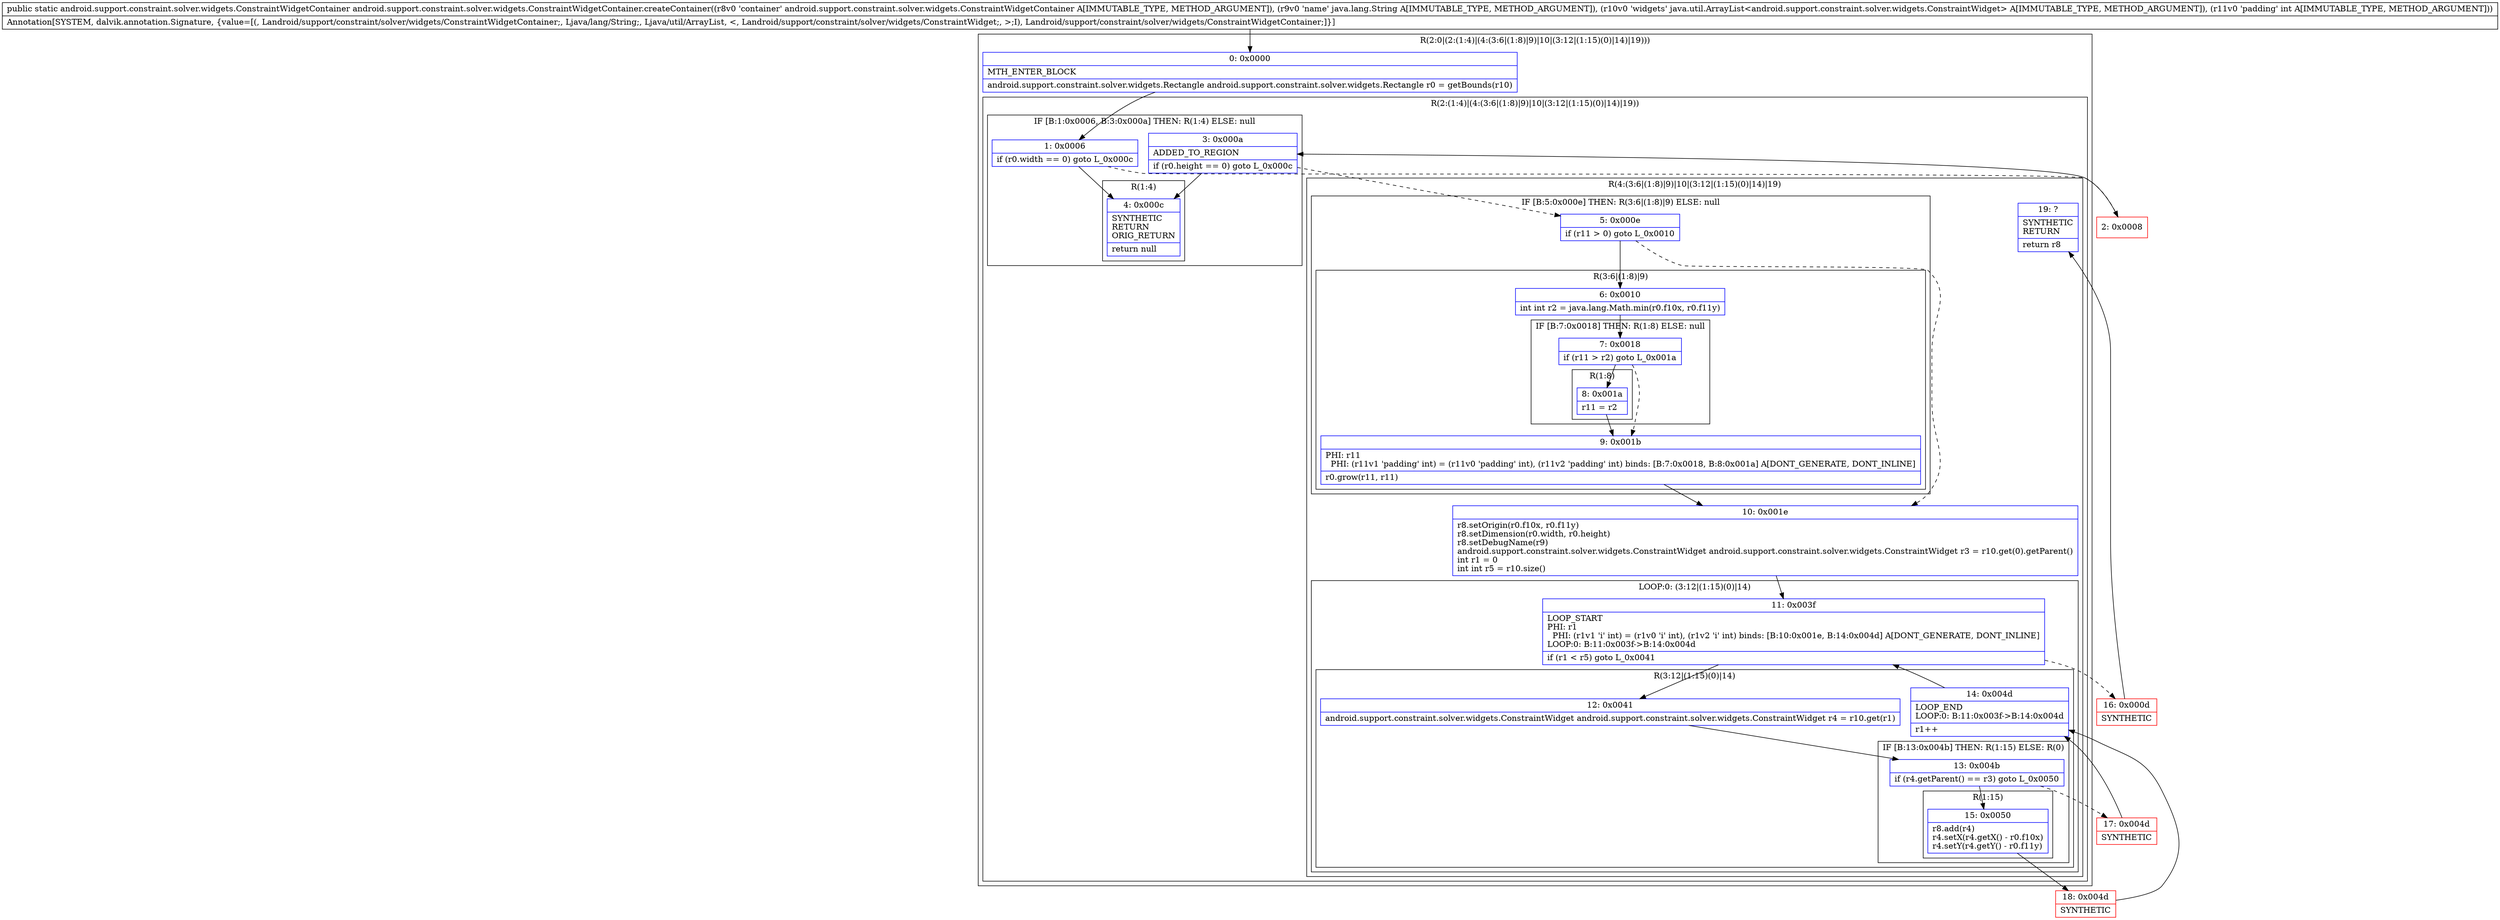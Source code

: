 digraph "CFG forandroid.support.constraint.solver.widgets.ConstraintWidgetContainer.createContainer(Landroid\/support\/constraint\/solver\/widgets\/ConstraintWidgetContainer;Ljava\/lang\/String;Ljava\/util\/ArrayList;I)Landroid\/support\/constraint\/solver\/widgets\/ConstraintWidgetContainer;" {
subgraph cluster_Region_675116442 {
label = "R(2:0|(2:(1:4)|(4:(3:6|(1:8)|9)|10|(3:12|(1:15)(0)|14)|19)))";
node [shape=record,color=blue];
Node_0 [shape=record,label="{0\:\ 0x0000|MTH_ENTER_BLOCK\l|android.support.constraint.solver.widgets.Rectangle android.support.constraint.solver.widgets.Rectangle r0 = getBounds(r10)\l}"];
subgraph cluster_Region_313104255 {
label = "R(2:(1:4)|(4:(3:6|(1:8)|9)|10|(3:12|(1:15)(0)|14)|19))";
node [shape=record,color=blue];
subgraph cluster_IfRegion_659413006 {
label = "IF [B:1:0x0006, B:3:0x000a] THEN: R(1:4) ELSE: null";
node [shape=record,color=blue];
Node_1 [shape=record,label="{1\:\ 0x0006|if (r0.width == 0) goto L_0x000c\l}"];
Node_3 [shape=record,label="{3\:\ 0x000a|ADDED_TO_REGION\l|if (r0.height == 0) goto L_0x000c\l}"];
subgraph cluster_Region_803328899 {
label = "R(1:4)";
node [shape=record,color=blue];
Node_4 [shape=record,label="{4\:\ 0x000c|SYNTHETIC\lRETURN\lORIG_RETURN\l|return null\l}"];
}
}
subgraph cluster_Region_780090965 {
label = "R(4:(3:6|(1:8)|9)|10|(3:12|(1:15)(0)|14)|19)";
node [shape=record,color=blue];
subgraph cluster_IfRegion_749805889 {
label = "IF [B:5:0x000e] THEN: R(3:6|(1:8)|9) ELSE: null";
node [shape=record,color=blue];
Node_5 [shape=record,label="{5\:\ 0x000e|if (r11 \> 0) goto L_0x0010\l}"];
subgraph cluster_Region_1976332968 {
label = "R(3:6|(1:8)|9)";
node [shape=record,color=blue];
Node_6 [shape=record,label="{6\:\ 0x0010|int int r2 = java.lang.Math.min(r0.f10x, r0.f11y)\l}"];
subgraph cluster_IfRegion_1621732891 {
label = "IF [B:7:0x0018] THEN: R(1:8) ELSE: null";
node [shape=record,color=blue];
Node_7 [shape=record,label="{7\:\ 0x0018|if (r11 \> r2) goto L_0x001a\l}"];
subgraph cluster_Region_227602735 {
label = "R(1:8)";
node [shape=record,color=blue];
Node_8 [shape=record,label="{8\:\ 0x001a|r11 = r2\l}"];
}
}
Node_9 [shape=record,label="{9\:\ 0x001b|PHI: r11 \l  PHI: (r11v1 'padding' int) = (r11v0 'padding' int), (r11v2 'padding' int) binds: [B:7:0x0018, B:8:0x001a] A[DONT_GENERATE, DONT_INLINE]\l|r0.grow(r11, r11)\l}"];
}
}
Node_10 [shape=record,label="{10\:\ 0x001e|r8.setOrigin(r0.f10x, r0.f11y)\lr8.setDimension(r0.width, r0.height)\lr8.setDebugName(r9)\landroid.support.constraint.solver.widgets.ConstraintWidget android.support.constraint.solver.widgets.ConstraintWidget r3 = r10.get(0).getParent()\lint r1 = 0\lint int r5 = r10.size()\l}"];
subgraph cluster_LoopRegion_841373873 {
label = "LOOP:0: (3:12|(1:15)(0)|14)";
node [shape=record,color=blue];
Node_11 [shape=record,label="{11\:\ 0x003f|LOOP_START\lPHI: r1 \l  PHI: (r1v1 'i' int) = (r1v0 'i' int), (r1v2 'i' int) binds: [B:10:0x001e, B:14:0x004d] A[DONT_GENERATE, DONT_INLINE]\lLOOP:0: B:11:0x003f\-\>B:14:0x004d\l|if (r1 \< r5) goto L_0x0041\l}"];
subgraph cluster_Region_1702642998 {
label = "R(3:12|(1:15)(0)|14)";
node [shape=record,color=blue];
Node_12 [shape=record,label="{12\:\ 0x0041|android.support.constraint.solver.widgets.ConstraintWidget android.support.constraint.solver.widgets.ConstraintWidget r4 = r10.get(r1)\l}"];
subgraph cluster_IfRegion_619259830 {
label = "IF [B:13:0x004b] THEN: R(1:15) ELSE: R(0)";
node [shape=record,color=blue];
Node_13 [shape=record,label="{13\:\ 0x004b|if (r4.getParent() == r3) goto L_0x0050\l}"];
subgraph cluster_Region_1840058277 {
label = "R(1:15)";
node [shape=record,color=blue];
Node_15 [shape=record,label="{15\:\ 0x0050|r8.add(r4)\lr4.setX(r4.getX() \- r0.f10x)\lr4.setY(r4.getY() \- r0.f11y)\l}"];
}
subgraph cluster_Region_1710376797 {
label = "R(0)";
node [shape=record,color=blue];
}
}
Node_14 [shape=record,label="{14\:\ 0x004d|LOOP_END\lLOOP:0: B:11:0x003f\-\>B:14:0x004d\l|r1++\l}"];
}
}
Node_19 [shape=record,label="{19\:\ ?|SYNTHETIC\lRETURN\l|return r8\l}"];
}
}
}
Node_2 [shape=record,color=red,label="{2\:\ 0x0008}"];
Node_16 [shape=record,color=red,label="{16\:\ 0x000d|SYNTHETIC\l}"];
Node_17 [shape=record,color=red,label="{17\:\ 0x004d|SYNTHETIC\l}"];
Node_18 [shape=record,color=red,label="{18\:\ 0x004d|SYNTHETIC\l}"];
MethodNode[shape=record,label="{public static android.support.constraint.solver.widgets.ConstraintWidgetContainer android.support.constraint.solver.widgets.ConstraintWidgetContainer.createContainer((r8v0 'container' android.support.constraint.solver.widgets.ConstraintWidgetContainer A[IMMUTABLE_TYPE, METHOD_ARGUMENT]), (r9v0 'name' java.lang.String A[IMMUTABLE_TYPE, METHOD_ARGUMENT]), (r10v0 'widgets' java.util.ArrayList\<android.support.constraint.solver.widgets.ConstraintWidget\> A[IMMUTABLE_TYPE, METHOD_ARGUMENT]), (r11v0 'padding' int A[IMMUTABLE_TYPE, METHOD_ARGUMENT]))  | Annotation[SYSTEM, dalvik.annotation.Signature, \{value=[(, Landroid\/support\/constraint\/solver\/widgets\/ConstraintWidgetContainer;, Ljava\/lang\/String;, Ljava\/util\/ArrayList, \<, Landroid\/support\/constraint\/solver\/widgets\/ConstraintWidget;, \>;I), Landroid\/support\/constraint\/solver\/widgets\/ConstraintWidgetContainer;]\}]\l}"];
MethodNode -> Node_0;
Node_0 -> Node_1;
Node_1 -> Node_2[style=dashed];
Node_1 -> Node_4;
Node_3 -> Node_4;
Node_3 -> Node_5[style=dashed];
Node_5 -> Node_6;
Node_5 -> Node_10[style=dashed];
Node_6 -> Node_7;
Node_7 -> Node_8;
Node_7 -> Node_9[style=dashed];
Node_8 -> Node_9;
Node_9 -> Node_10;
Node_10 -> Node_11;
Node_11 -> Node_12;
Node_11 -> Node_16[style=dashed];
Node_12 -> Node_13;
Node_13 -> Node_15;
Node_13 -> Node_17[style=dashed];
Node_15 -> Node_18;
Node_14 -> Node_11;
Node_2 -> Node_3;
Node_16 -> Node_19;
Node_17 -> Node_14;
Node_18 -> Node_14;
}

